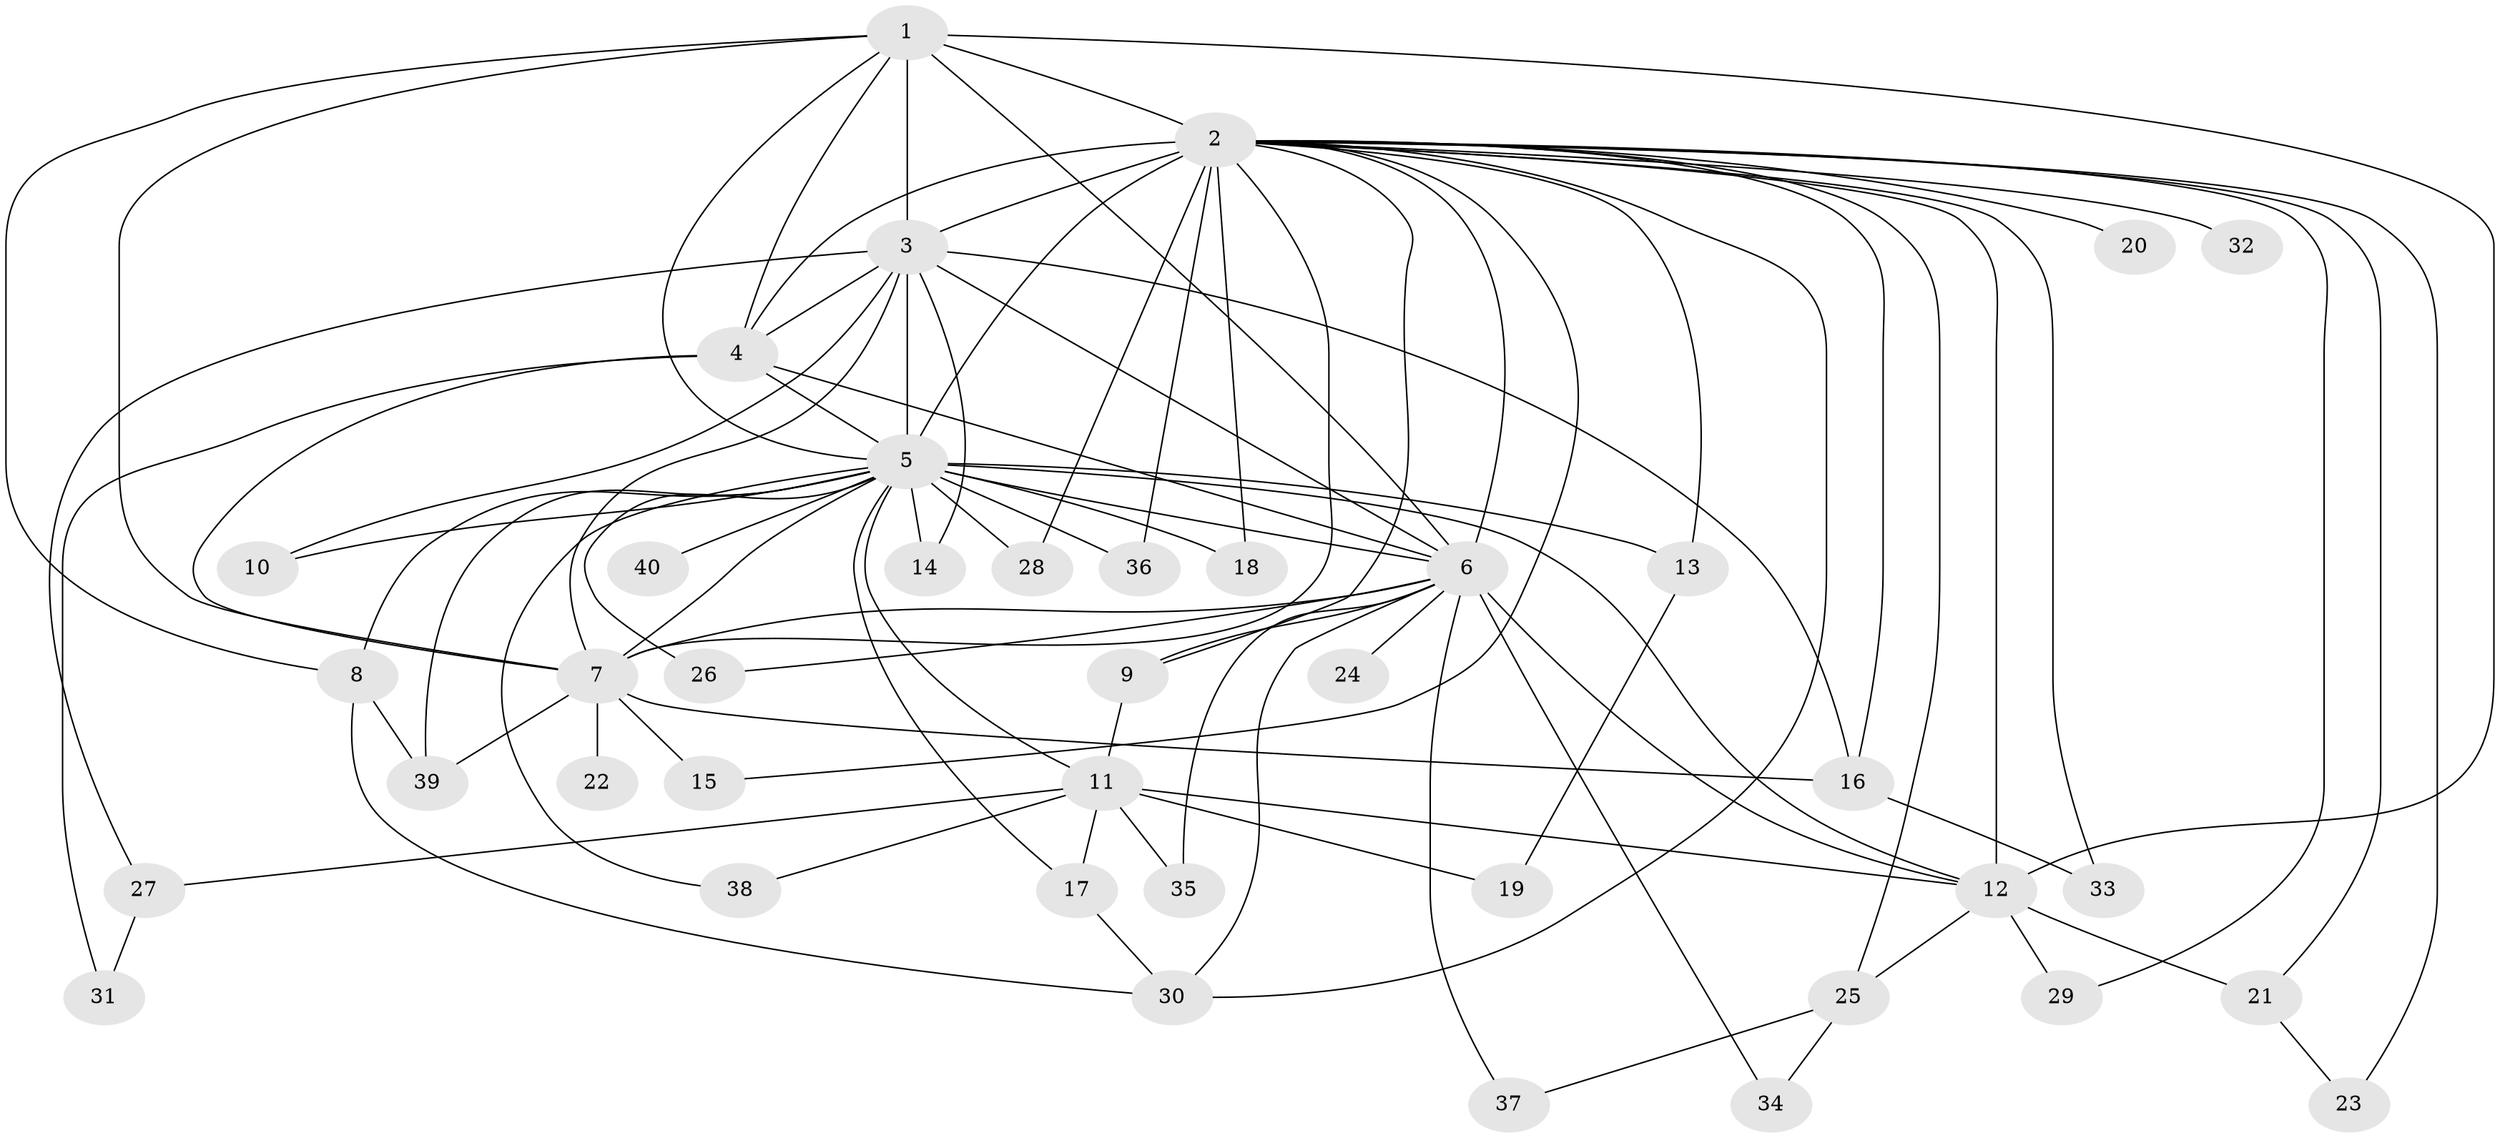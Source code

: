 // original degree distribution, {13: 0.025, 17: 0.025, 24: 0.025, 11: 0.0125, 28: 0.0125, 20: 0.025, 3: 0.1375, 5: 0.025, 2: 0.5875, 8: 0.0125, 4: 0.1, 6: 0.0125}
// Generated by graph-tools (version 1.1) at 2025/34/03/09/25 02:34:52]
// undirected, 40 vertices, 89 edges
graph export_dot {
graph [start="1"]
  node [color=gray90,style=filled];
  1;
  2;
  3;
  4;
  5;
  6;
  7;
  8;
  9;
  10;
  11;
  12;
  13;
  14;
  15;
  16;
  17;
  18;
  19;
  20;
  21;
  22;
  23;
  24;
  25;
  26;
  27;
  28;
  29;
  30;
  31;
  32;
  33;
  34;
  35;
  36;
  37;
  38;
  39;
  40;
  1 -- 2 [weight=4.0];
  1 -- 3 [weight=2.0];
  1 -- 4 [weight=3.0];
  1 -- 5 [weight=1.0];
  1 -- 6 [weight=1.0];
  1 -- 7 [weight=1.0];
  1 -- 8 [weight=2.0];
  1 -- 12 [weight=1.0];
  2 -- 3 [weight=8.0];
  2 -- 4 [weight=18.0];
  2 -- 5 [weight=3.0];
  2 -- 6 [weight=4.0];
  2 -- 7 [weight=4.0];
  2 -- 9 [weight=1.0];
  2 -- 12 [weight=3.0];
  2 -- 13 [weight=2.0];
  2 -- 15 [weight=1.0];
  2 -- 16 [weight=2.0];
  2 -- 18 [weight=5.0];
  2 -- 20 [weight=2.0];
  2 -- 21 [weight=1.0];
  2 -- 23 [weight=1.0];
  2 -- 25 [weight=1.0];
  2 -- 28 [weight=1.0];
  2 -- 29 [weight=1.0];
  2 -- 30 [weight=1.0];
  2 -- 32 [weight=2.0];
  2 -- 33 [weight=1.0];
  2 -- 36 [weight=1.0];
  3 -- 4 [weight=4.0];
  3 -- 5 [weight=2.0];
  3 -- 6 [weight=3.0];
  3 -- 7 [weight=3.0];
  3 -- 10 [weight=1.0];
  3 -- 14 [weight=1.0];
  3 -- 16 [weight=2.0];
  3 -- 27 [weight=1.0];
  4 -- 5 [weight=3.0];
  4 -- 6 [weight=2.0];
  4 -- 7 [weight=2.0];
  4 -- 31 [weight=1.0];
  5 -- 6 [weight=1.0];
  5 -- 7 [weight=1.0];
  5 -- 8 [weight=1.0];
  5 -- 10 [weight=1.0];
  5 -- 11 [weight=1.0];
  5 -- 12 [weight=2.0];
  5 -- 13 [weight=2.0];
  5 -- 14 [weight=1.0];
  5 -- 17 [weight=1.0];
  5 -- 18 [weight=1.0];
  5 -- 26 [weight=1.0];
  5 -- 28 [weight=1.0];
  5 -- 36 [weight=1.0];
  5 -- 38 [weight=1.0];
  5 -- 39 [weight=1.0];
  5 -- 40 [weight=1.0];
  6 -- 7 [weight=1.0];
  6 -- 9 [weight=1.0];
  6 -- 12 [weight=1.0];
  6 -- 24 [weight=1.0];
  6 -- 26 [weight=1.0];
  6 -- 30 [weight=1.0];
  6 -- 34 [weight=1.0];
  6 -- 35 [weight=1.0];
  6 -- 37 [weight=1.0];
  7 -- 15 [weight=1.0];
  7 -- 16 [weight=1.0];
  7 -- 22 [weight=1.0];
  7 -- 39 [weight=1.0];
  8 -- 30 [weight=1.0];
  8 -- 39 [weight=2.0];
  9 -- 11 [weight=1.0];
  11 -- 12 [weight=1.0];
  11 -- 17 [weight=1.0];
  11 -- 19 [weight=1.0];
  11 -- 27 [weight=1.0];
  11 -- 35 [weight=1.0];
  11 -- 38 [weight=1.0];
  12 -- 21 [weight=2.0];
  12 -- 25 [weight=1.0];
  12 -- 29 [weight=1.0];
  13 -- 19 [weight=1.0];
  16 -- 33 [weight=1.0];
  17 -- 30 [weight=1.0];
  21 -- 23 [weight=1.0];
  25 -- 34 [weight=1.0];
  25 -- 37 [weight=1.0];
  27 -- 31 [weight=1.0];
}
